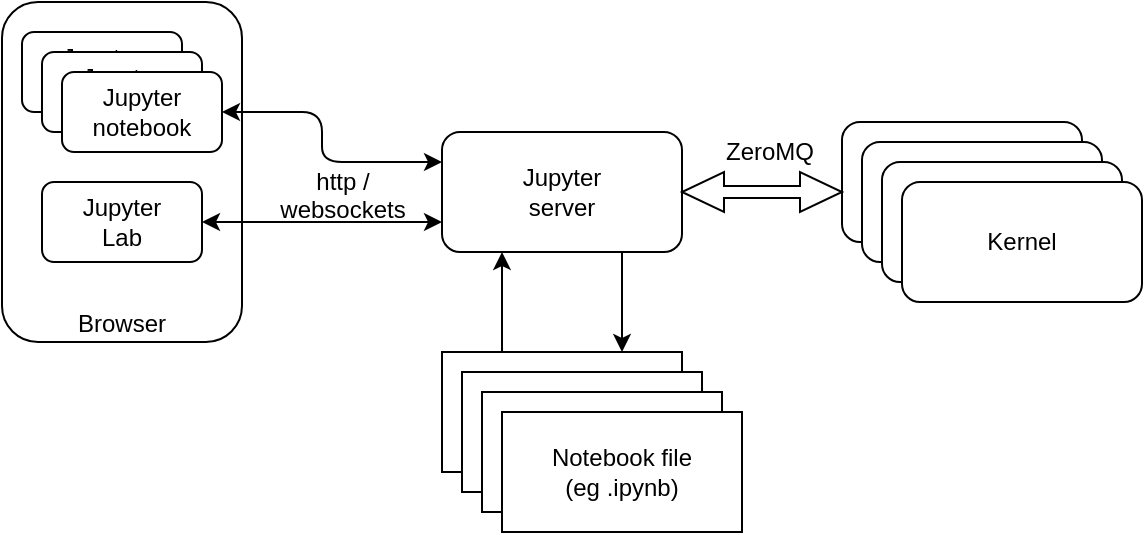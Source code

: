 <mxfile version="10.8.0" type="device"><diagram id="jWCi4wZnEAC9boKzuX7r" name="Page-1"><mxGraphModel dx="842" dy="518" grid="1" gridSize="10" guides="1" tooltips="1" connect="1" arrows="1" fold="1" page="1" pageScale="1" pageWidth="827" pageHeight="1169" background="#ffffff" math="0" shadow="0"><root><mxCell id="0"/><mxCell id="1" parent="0"/><mxCell id="2" value="Browser" style="rounded=1;whiteSpace=wrap;html=1;verticalAlign=bottom;" parent="1" vertex="1"><mxGeometry x="50" y="105" width="120" height="170" as="geometry"/></mxCell><mxCell id="3" value="Jupyter&lt;br&gt;server" style="rounded=1;whiteSpace=wrap;html=1;" parent="1" vertex="1"><mxGeometry x="270" y="170" width="120" height="60" as="geometry"/></mxCell><mxCell id="4" value="Kernel" style="rounded=1;whiteSpace=wrap;html=1;" parent="1" vertex="1"><mxGeometry x="470" y="165" width="120" height="60" as="geometry"/></mxCell><mxCell id="5" value="Kernel" style="rounded=1;whiteSpace=wrap;html=1;" parent="1" vertex="1"><mxGeometry x="480" y="175" width="120" height="60" as="geometry"/></mxCell><mxCell id="6" value="Kernel" style="rounded=1;whiteSpace=wrap;html=1;" parent="1" vertex="1"><mxGeometry x="490" y="185" width="120" height="60" as="geometry"/></mxCell><mxCell id="7" value="Kernel" style="rounded=1;whiteSpace=wrap;html=1;" parent="1" vertex="1"><mxGeometry x="500" y="195" width="120" height="60" as="geometry"/></mxCell><mxCell id="8" value="Notebook file&lt;br&gt;(eg .ipynb)&lt;br&gt;" style="rounded=0;whiteSpace=wrap;html=1;" parent="1" vertex="1"><mxGeometry x="270" y="280" width="120" height="60" as="geometry"/></mxCell><mxCell id="10" value="" style="endArrow=classic;html=1;entryX=0.25;entryY=1;exitX=0.25;exitY=0;" parent="1" source="8" target="3" edge="1"><mxGeometry width="50" height="50" relative="1" as="geometry"><mxPoint x="90" y="410" as="sourcePoint"/><mxPoint x="140" y="360" as="targetPoint"/></mxGeometry></mxCell><mxCell id="11" value="" style="endArrow=classic;html=1;entryX=0.75;entryY=0;exitX=0.75;exitY=1;" parent="1" source="3" target="8" edge="1"><mxGeometry width="50" height="50" relative="1" as="geometry"><mxPoint x="310" y="290" as="sourcePoint"/><mxPoint x="310" y="240" as="targetPoint"/></mxGeometry></mxCell><mxCell id="15" value="" style="html=1;shadow=0;dashed=0;align=center;verticalAlign=middle;shape=mxgraph.arrows2.twoWayArrow;dy=0.7;dx=21;" parent="1" vertex="1"><mxGeometry x="390" y="190" width="80" height="20" as="geometry"/></mxCell><mxCell id="17" value="http /&lt;br&gt;websockets&lt;br&gt;" style="text;html=1;resizable=0;points=[];autosize=1;align=center;verticalAlign=top;spacingTop=-4;" parent="1" vertex="1"><mxGeometry x="180" y="185" width="80" height="30" as="geometry"/></mxCell><mxCell id="19" value="ZeroMQ" style="text;html=1;resizable=0;points=[];autosize=1;align=left;verticalAlign=top;spacingTop=-4;" parent="1" vertex="1"><mxGeometry x="410" y="170" width="60" height="20" as="geometry"/></mxCell><mxCell id="ZwxpL9AeO6_OmZ5vYvbn-20" value="Jupyter&lt;br&gt;notebook&lt;br&gt;" style="rounded=1;whiteSpace=wrap;html=1;" vertex="1" parent="1"><mxGeometry x="60" y="120" width="80" height="40" as="geometry"/></mxCell><mxCell id="ZwxpL9AeO6_OmZ5vYvbn-21" value="Jupyter&lt;br&gt;Lab&lt;br&gt;" style="rounded=1;whiteSpace=wrap;html=1;" vertex="1" parent="1"><mxGeometry x="70" y="195" width="80" height="40" as="geometry"/></mxCell><mxCell id="ZwxpL9AeO6_OmZ5vYvbn-22" value="Jupyter&lt;br&gt;notebook&lt;br&gt;" style="rounded=1;whiteSpace=wrap;html=1;" vertex="1" parent="1"><mxGeometry x="70" y="130" width="80" height="40" as="geometry"/></mxCell><mxCell id="ZwxpL9AeO6_OmZ5vYvbn-23" value="Jupyter&lt;br&gt;notebook&lt;br&gt;" style="rounded=1;whiteSpace=wrap;html=1;" vertex="1" parent="1"><mxGeometry x="80" y="140" width="80" height="40" as="geometry"/></mxCell><mxCell id="ZwxpL9AeO6_OmZ5vYvbn-25" value="" style="endArrow=classic;startArrow=classic;html=1;entryX=0;entryY=0.75;entryDx=0;entryDy=0;exitX=1;exitY=0.5;exitDx=0;exitDy=0;" edge="1" parent="1" source="ZwxpL9AeO6_OmZ5vYvbn-21" target="3"><mxGeometry width="50" height="50" relative="1" as="geometry"><mxPoint x="50" y="410" as="sourcePoint"/><mxPoint x="100" y="360" as="targetPoint"/></mxGeometry></mxCell><mxCell id="ZwxpL9AeO6_OmZ5vYvbn-26" value="" style="endArrow=classic;startArrow=classic;html=1;entryX=0;entryY=0.25;entryDx=0;entryDy=0;exitX=1;exitY=0.5;exitDx=0;exitDy=0;" edge="1" parent="1" source="ZwxpL9AeO6_OmZ5vYvbn-23" target="3"><mxGeometry width="50" height="50" relative="1" as="geometry"><mxPoint x="50" y="410" as="sourcePoint"/><mxPoint x="100" y="360" as="targetPoint"/><Array as="points"><mxPoint x="210" y="160"/><mxPoint x="210" y="185"/></Array></mxGeometry></mxCell><mxCell id="ZwxpL9AeO6_OmZ5vYvbn-27" value="Notebook file&lt;br&gt;(eg .ipynb)&lt;br&gt;" style="rounded=0;whiteSpace=wrap;html=1;" vertex="1" parent="1"><mxGeometry x="280" y="290" width="120" height="60" as="geometry"/></mxCell><mxCell id="ZwxpL9AeO6_OmZ5vYvbn-28" value="Notebook file&lt;br&gt;(eg .ipynb)&lt;br&gt;" style="rounded=0;whiteSpace=wrap;html=1;" vertex="1" parent="1"><mxGeometry x="290" y="300" width="120" height="60" as="geometry"/></mxCell><mxCell id="ZwxpL9AeO6_OmZ5vYvbn-29" value="Notebook file&lt;br&gt;(eg .ipynb)&lt;br&gt;" style="rounded=0;whiteSpace=wrap;html=1;" vertex="1" parent="1"><mxGeometry x="300" y="310" width="120" height="60" as="geometry"/></mxCell></root></mxGraphModel></diagram></mxfile>